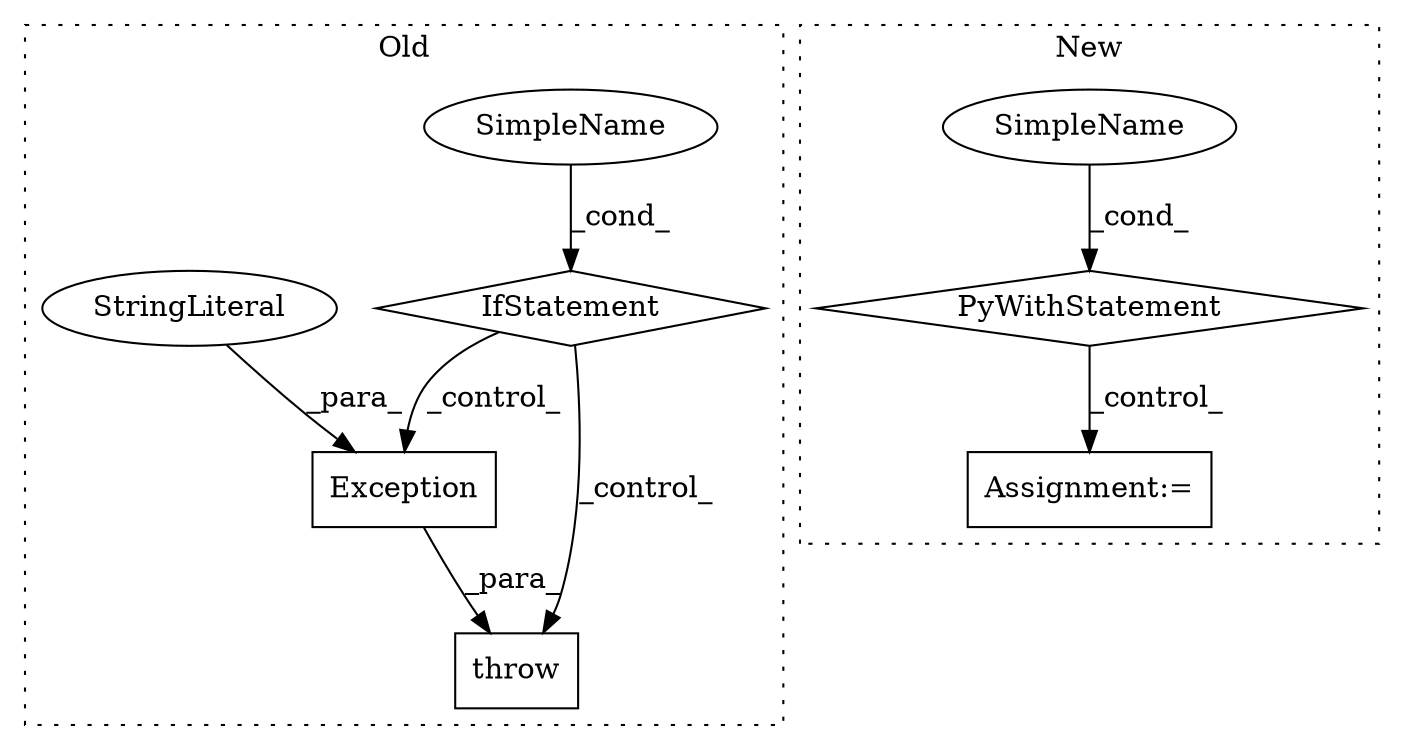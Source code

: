 digraph G {
subgraph cluster0 {
1 [label="Exception" a="32" s="6543,6676" l="10,1" shape="box"];
3 [label="throw" a="53" s="6537" l="6" shape="box"];
6 [label="IfStatement" a="25" s="6208,6230" l="4,2" shape="diamond"];
7 [label="SimpleName" a="42" s="" l="" shape="ellipse"];
8 [label="StringLiteral" a="45" s="6553" l="123" shape="ellipse"];
label = "Old";
style="dotted";
}
subgraph cluster1 {
2 [label="PyWithStatement" a="104" s="6072,6111" l="10,2" shape="diamond"];
4 [label="Assignment:=" a="7" s="6143" l="1" shape="box"];
5 [label="SimpleName" a="42" s="" l="" shape="ellipse"];
label = "New";
style="dotted";
}
1 -> 3 [label="_para_"];
2 -> 4 [label="_control_"];
5 -> 2 [label="_cond_"];
6 -> 3 [label="_control_"];
6 -> 1 [label="_control_"];
7 -> 6 [label="_cond_"];
8 -> 1 [label="_para_"];
}